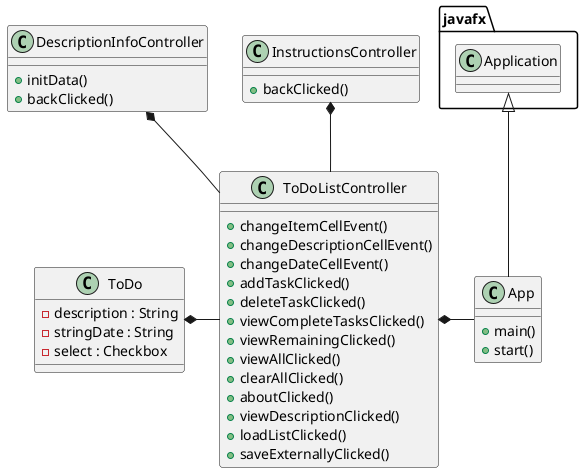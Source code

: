 @startuml
'https://plantuml.com/class-diagram

class App {
    + main()
    + start()
}


class ToDo {
    - description : String
    - stringDate : String
    - select : Checkbox
}

class ToDoListController {
    + changeItemCellEvent()
    + changeDescriptionCellEvent()
    + changeDateCellEvent()
    + addTaskClicked()
    + deleteTaskClicked()
    + viewCompleteTasksClicked()
    + viewRemainingClicked()
    + viewAllClicked()
    + clearAllClicked()
    + aboutClicked()
    + viewDescriptionClicked()
    + loadListClicked()
    + saveExternallyClicked()
}

class DescriptionInfoController {
    + initData()
    + backClicked()
}

class InstructionsController {
    + backClicked()
}
ToDoListController *- App

ToDo *- ToDoListController

DescriptionInfoController *-- ToDoListController
InstructionsController *-- ToDoListController


javafx.Application <|-- App


@enduml